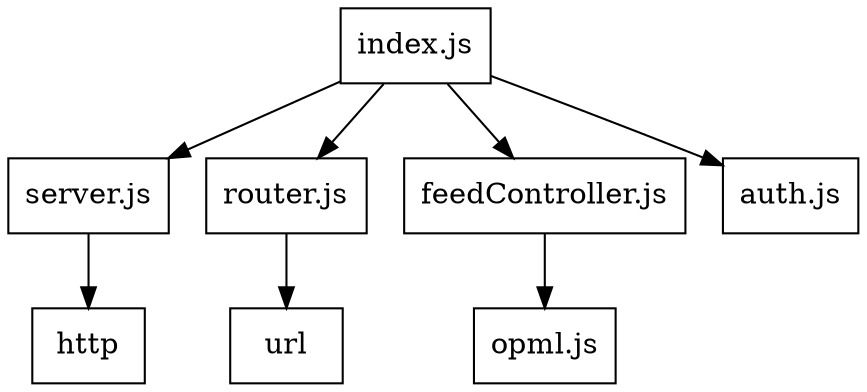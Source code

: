 digraph G {
	node [shape=box];	
	"index.js" -> "server.js";
	"index.js" -> "router.js";
	"index.js" -> "feedController.js";
	"index.js" -> "auth.js";
	
	"feedController.js" -> "opml.js";
	
	"router.js" -> "url";
	"server.js" -> "http";
}
